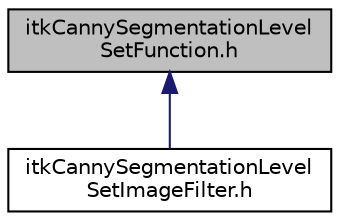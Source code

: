 digraph "itkCannySegmentationLevelSetFunction.h"
{
 // LATEX_PDF_SIZE
  edge [fontname="Helvetica",fontsize="10",labelfontname="Helvetica",labelfontsize="10"];
  node [fontname="Helvetica",fontsize="10",shape=record];
  Node1 [label="itkCannySegmentationLevel\lSetFunction.h",height=0.2,width=0.4,color="black", fillcolor="grey75", style="filled", fontcolor="black",tooltip=" "];
  Node1 -> Node2 [dir="back",color="midnightblue",fontsize="10",style="solid",fontname="Helvetica"];
  Node2 [label="itkCannySegmentationLevel\lSetImageFilter.h",height=0.2,width=0.4,color="black", fillcolor="white", style="filled",URL="$itkCannySegmentationLevelSetImageFilter_8h.html",tooltip=" "];
}
